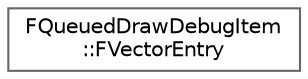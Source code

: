 digraph "Graphical Class Hierarchy"
{
 // INTERACTIVE_SVG=YES
 // LATEX_PDF_SIZE
  bgcolor="transparent";
  edge [fontname=Helvetica,fontsize=10,labelfontname=Helvetica,labelfontsize=10];
  node [fontname=Helvetica,fontsize=10,shape=box,height=0.2,width=0.4];
  rankdir="LR";
  Node0 [id="Node000000",label="FQueuedDrawDebugItem\l::FVectorEntry",height=0.2,width=0.4,color="grey40", fillcolor="white", style="filled",URL="$de/d12/structFQueuedDrawDebugItem_1_1FVectorEntry.html",tooltip=" "];
}
